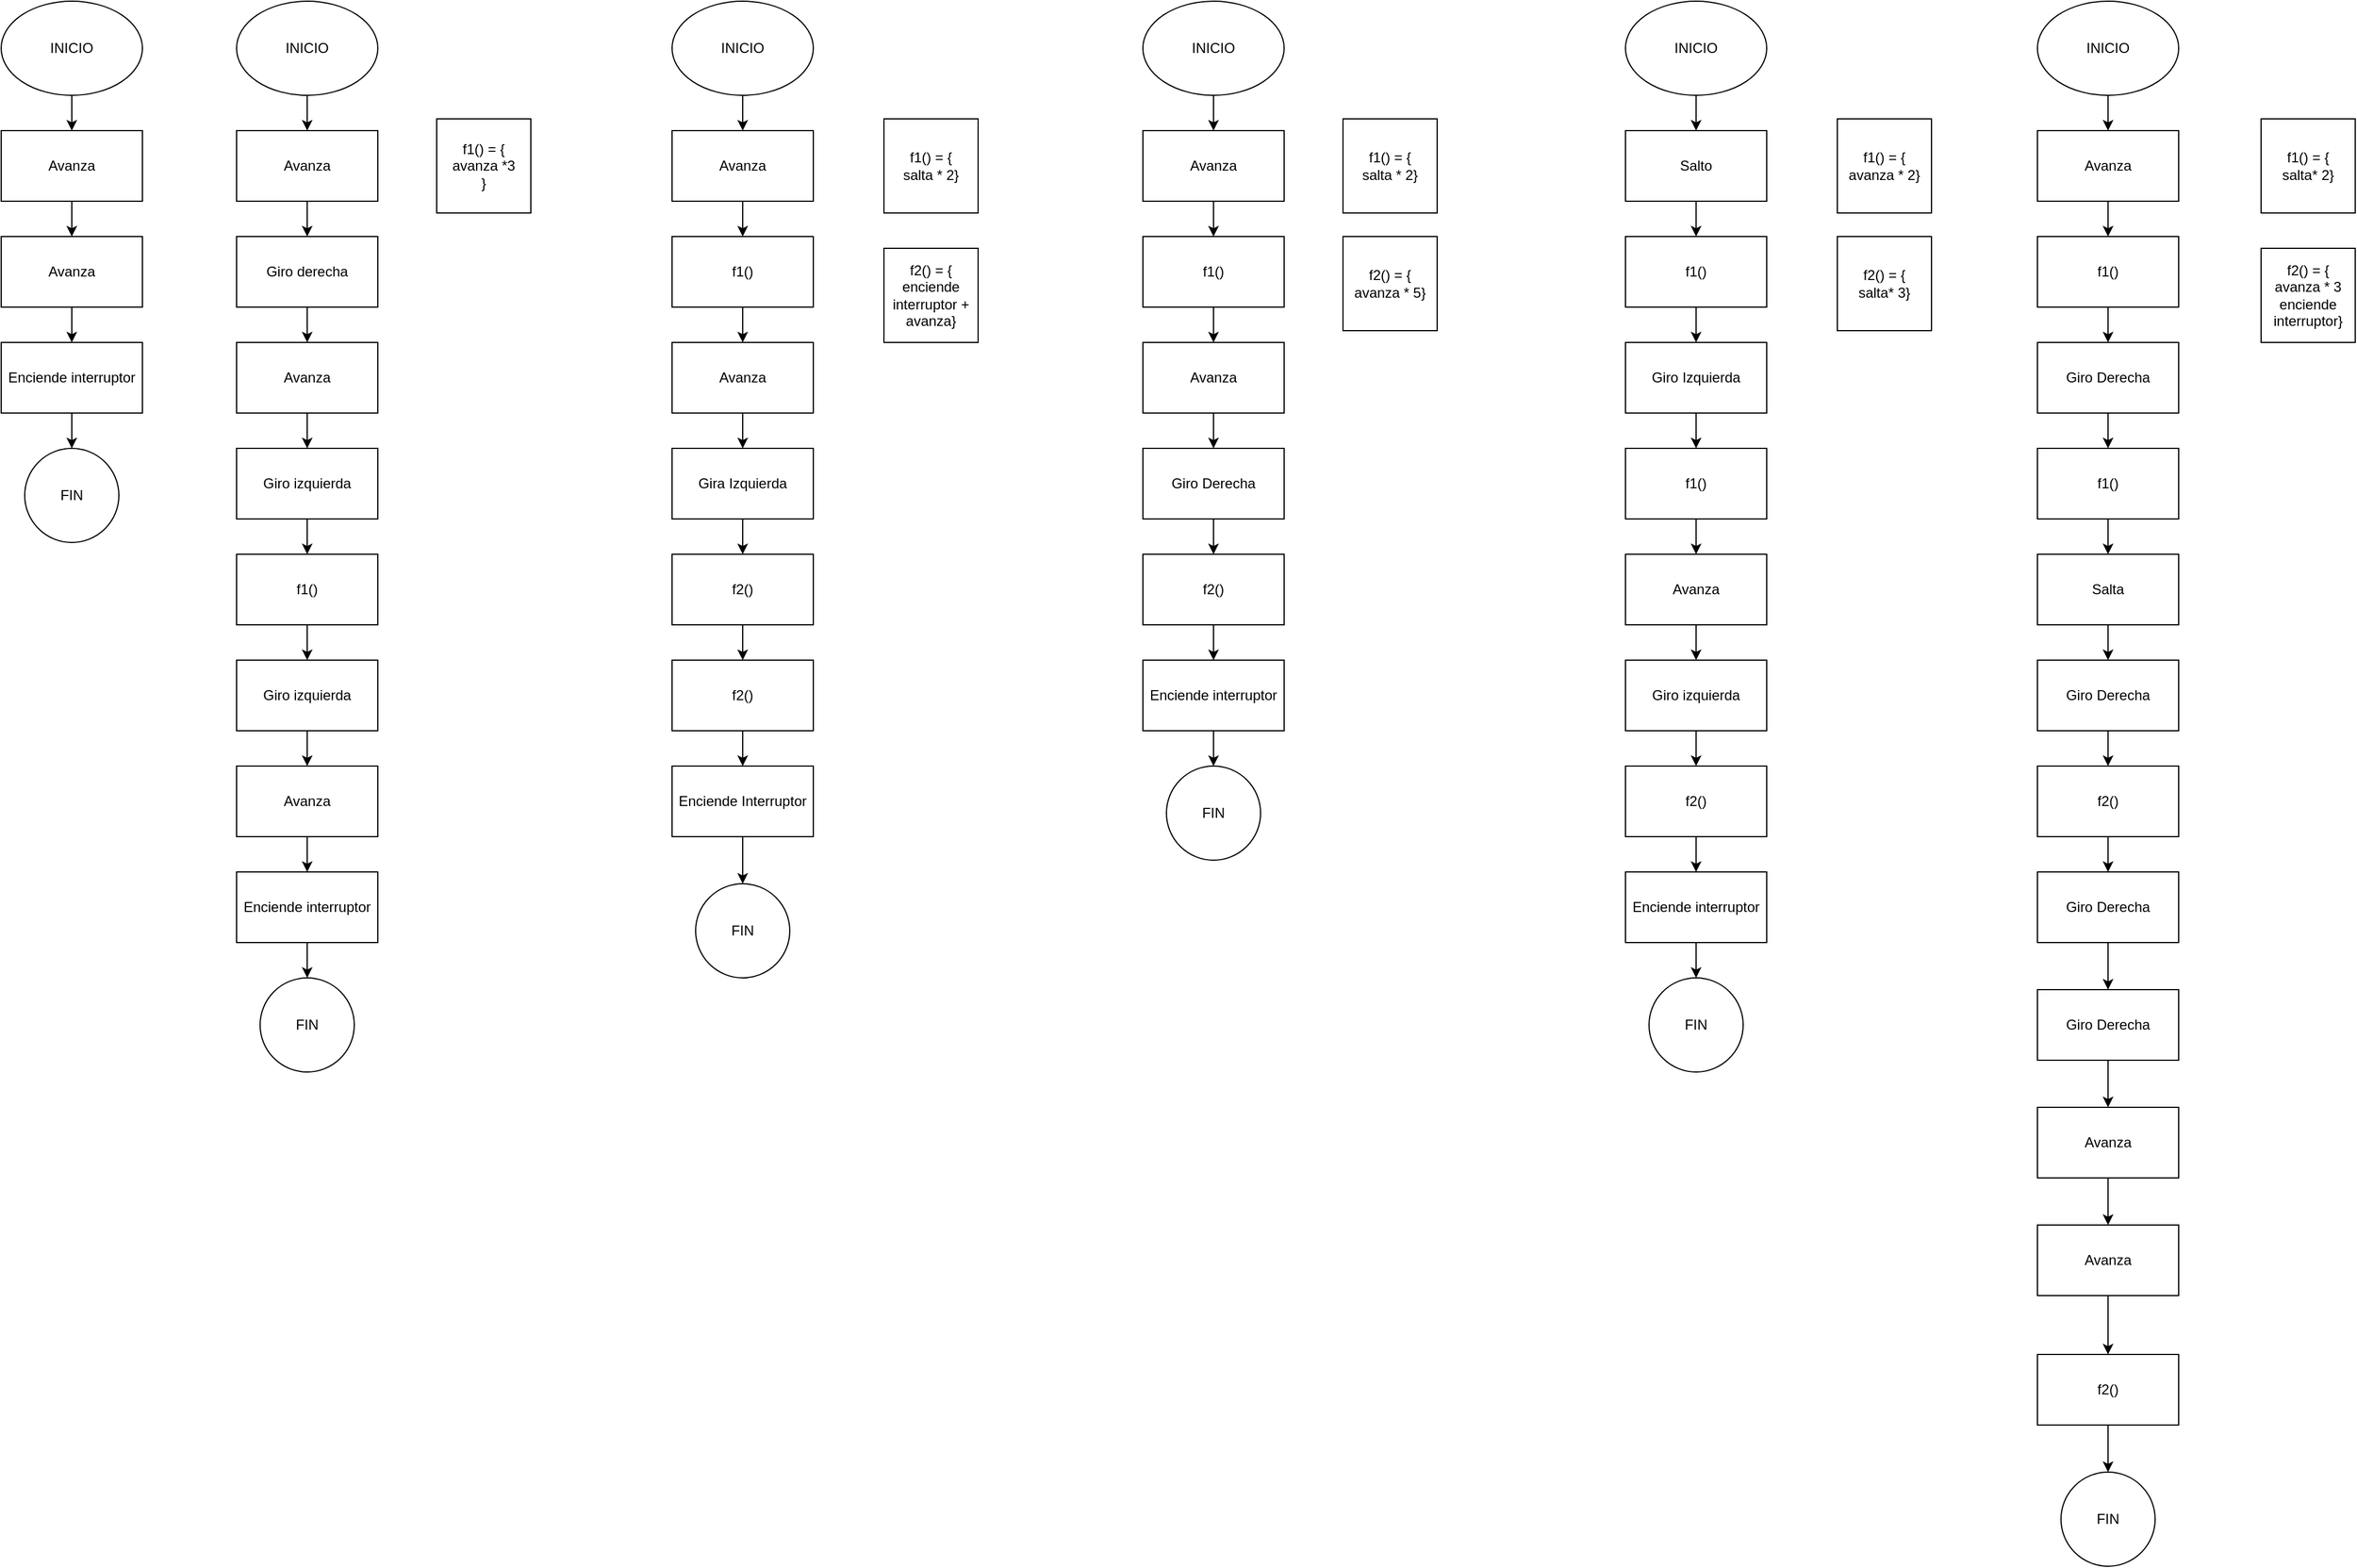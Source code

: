 <mxfile version="21.6.9" type="github">
  <diagram name="Página-1" id="Z_8QZbGZmjloagxHLasW">
    <mxGraphModel dx="1120" dy="478" grid="1" gridSize="10" guides="1" tooltips="1" connect="1" arrows="1" fold="1" page="1" pageScale="1" pageWidth="827" pageHeight="1169" math="0" shadow="0">
      <root>
        <mxCell id="0" />
        <mxCell id="1" parent="0" />
        <mxCell id="EztPIS8EUHxAQPm5CFUI-3" value="" style="edgeStyle=orthogonalEdgeStyle;rounded=0;orthogonalLoop=1;jettySize=auto;html=1;" edge="1" parent="1" source="EztPIS8EUHxAQPm5CFUI-1" target="EztPIS8EUHxAQPm5CFUI-2">
          <mxGeometry relative="1" as="geometry" />
        </mxCell>
        <mxCell id="EztPIS8EUHxAQPm5CFUI-1" value="INICIO" style="ellipse;whiteSpace=wrap;html=1;" vertex="1" parent="1">
          <mxGeometry x="50" width="120" height="80" as="geometry" />
        </mxCell>
        <mxCell id="EztPIS8EUHxAQPm5CFUI-5" value="" style="edgeStyle=orthogonalEdgeStyle;rounded=0;orthogonalLoop=1;jettySize=auto;html=1;" edge="1" parent="1" source="EztPIS8EUHxAQPm5CFUI-2" target="EztPIS8EUHxAQPm5CFUI-4">
          <mxGeometry relative="1" as="geometry" />
        </mxCell>
        <mxCell id="EztPIS8EUHxAQPm5CFUI-2" value="Avanza" style="whiteSpace=wrap;html=1;" vertex="1" parent="1">
          <mxGeometry x="50" y="110" width="120" height="60" as="geometry" />
        </mxCell>
        <mxCell id="EztPIS8EUHxAQPm5CFUI-7" value="" style="edgeStyle=orthogonalEdgeStyle;rounded=0;orthogonalLoop=1;jettySize=auto;html=1;" edge="1" parent="1" source="EztPIS8EUHxAQPm5CFUI-4" target="EztPIS8EUHxAQPm5CFUI-6">
          <mxGeometry relative="1" as="geometry" />
        </mxCell>
        <mxCell id="EztPIS8EUHxAQPm5CFUI-4" value="Avanza" style="whiteSpace=wrap;html=1;" vertex="1" parent="1">
          <mxGeometry x="50" y="200" width="120" height="60" as="geometry" />
        </mxCell>
        <mxCell id="EztPIS8EUHxAQPm5CFUI-90" value="" style="edgeStyle=orthogonalEdgeStyle;rounded=0;orthogonalLoop=1;jettySize=auto;html=1;" edge="1" parent="1" source="EztPIS8EUHxAQPm5CFUI-6" target="EztPIS8EUHxAQPm5CFUI-89">
          <mxGeometry relative="1" as="geometry" />
        </mxCell>
        <mxCell id="EztPIS8EUHxAQPm5CFUI-6" value="Enciende interruptor" style="whiteSpace=wrap;html=1;" vertex="1" parent="1">
          <mxGeometry x="50" y="290" width="120" height="60" as="geometry" />
        </mxCell>
        <mxCell id="EztPIS8EUHxAQPm5CFUI-10" value="" style="edgeStyle=orthogonalEdgeStyle;rounded=0;orthogonalLoop=1;jettySize=auto;html=1;" edge="1" parent="1" source="EztPIS8EUHxAQPm5CFUI-8" target="EztPIS8EUHxAQPm5CFUI-9">
          <mxGeometry relative="1" as="geometry" />
        </mxCell>
        <mxCell id="EztPIS8EUHxAQPm5CFUI-8" value="INICIO" style="ellipse;whiteSpace=wrap;html=1;" vertex="1" parent="1">
          <mxGeometry x="250" width="120" height="80" as="geometry" />
        </mxCell>
        <mxCell id="EztPIS8EUHxAQPm5CFUI-12" value="" style="edgeStyle=orthogonalEdgeStyle;rounded=0;orthogonalLoop=1;jettySize=auto;html=1;" edge="1" parent="1" source="EztPIS8EUHxAQPm5CFUI-9" target="EztPIS8EUHxAQPm5CFUI-11">
          <mxGeometry relative="1" as="geometry" />
        </mxCell>
        <mxCell id="EztPIS8EUHxAQPm5CFUI-9" value="Avanza" style="whiteSpace=wrap;html=1;" vertex="1" parent="1">
          <mxGeometry x="250" y="110" width="120" height="60" as="geometry" />
        </mxCell>
        <mxCell id="EztPIS8EUHxAQPm5CFUI-14" value="" style="edgeStyle=orthogonalEdgeStyle;rounded=0;orthogonalLoop=1;jettySize=auto;html=1;" edge="1" parent="1" source="EztPIS8EUHxAQPm5CFUI-11" target="EztPIS8EUHxAQPm5CFUI-13">
          <mxGeometry relative="1" as="geometry" />
        </mxCell>
        <mxCell id="EztPIS8EUHxAQPm5CFUI-11" value="Giro derecha" style="whiteSpace=wrap;html=1;" vertex="1" parent="1">
          <mxGeometry x="250" y="200" width="120" height="60" as="geometry" />
        </mxCell>
        <mxCell id="EztPIS8EUHxAQPm5CFUI-16" value="" style="edgeStyle=orthogonalEdgeStyle;rounded=0;orthogonalLoop=1;jettySize=auto;html=1;" edge="1" parent="1" source="EztPIS8EUHxAQPm5CFUI-13" target="EztPIS8EUHxAQPm5CFUI-15">
          <mxGeometry relative="1" as="geometry" />
        </mxCell>
        <mxCell id="EztPIS8EUHxAQPm5CFUI-13" value="Avanza" style="whiteSpace=wrap;html=1;" vertex="1" parent="1">
          <mxGeometry x="250" y="290" width="120" height="60" as="geometry" />
        </mxCell>
        <mxCell id="EztPIS8EUHxAQPm5CFUI-18" value="" style="edgeStyle=orthogonalEdgeStyle;rounded=0;orthogonalLoop=1;jettySize=auto;html=1;" edge="1" parent="1" source="EztPIS8EUHxAQPm5CFUI-15" target="EztPIS8EUHxAQPm5CFUI-17">
          <mxGeometry relative="1" as="geometry" />
        </mxCell>
        <mxCell id="EztPIS8EUHxAQPm5CFUI-15" value="Giro izquierda" style="whiteSpace=wrap;html=1;" vertex="1" parent="1">
          <mxGeometry x="250" y="380" width="120" height="60" as="geometry" />
        </mxCell>
        <mxCell id="EztPIS8EUHxAQPm5CFUI-21" value="" style="edgeStyle=orthogonalEdgeStyle;rounded=0;orthogonalLoop=1;jettySize=auto;html=1;" edge="1" parent="1" source="EztPIS8EUHxAQPm5CFUI-17" target="EztPIS8EUHxAQPm5CFUI-20">
          <mxGeometry relative="1" as="geometry" />
        </mxCell>
        <mxCell id="EztPIS8EUHxAQPm5CFUI-17" value="f1()" style="whiteSpace=wrap;html=1;" vertex="1" parent="1">
          <mxGeometry x="250" y="470" width="120" height="60" as="geometry" />
        </mxCell>
        <mxCell id="EztPIS8EUHxAQPm5CFUI-19" value="f1() = {&lt;br&gt;avanza *3&lt;br&gt;}" style="whiteSpace=wrap;html=1;aspect=fixed;" vertex="1" parent="1">
          <mxGeometry x="420" y="100" width="80" height="80" as="geometry" />
        </mxCell>
        <mxCell id="EztPIS8EUHxAQPm5CFUI-23" value="" style="edgeStyle=orthogonalEdgeStyle;rounded=0;orthogonalLoop=1;jettySize=auto;html=1;" edge="1" parent="1" source="EztPIS8EUHxAQPm5CFUI-20" target="EztPIS8EUHxAQPm5CFUI-22">
          <mxGeometry relative="1" as="geometry" />
        </mxCell>
        <mxCell id="EztPIS8EUHxAQPm5CFUI-20" value="Giro izquierda" style="whiteSpace=wrap;html=1;" vertex="1" parent="1">
          <mxGeometry x="250" y="560" width="120" height="60" as="geometry" />
        </mxCell>
        <mxCell id="EztPIS8EUHxAQPm5CFUI-25" value="" style="edgeStyle=orthogonalEdgeStyle;rounded=0;orthogonalLoop=1;jettySize=auto;html=1;" edge="1" parent="1" source="EztPIS8EUHxAQPm5CFUI-22" target="EztPIS8EUHxAQPm5CFUI-24">
          <mxGeometry relative="1" as="geometry" />
        </mxCell>
        <mxCell id="EztPIS8EUHxAQPm5CFUI-22" value="Avanza" style="whiteSpace=wrap;html=1;" vertex="1" parent="1">
          <mxGeometry x="250" y="650" width="120" height="60" as="geometry" />
        </mxCell>
        <mxCell id="EztPIS8EUHxAQPm5CFUI-88" value="" style="edgeStyle=orthogonalEdgeStyle;rounded=0;orthogonalLoop=1;jettySize=auto;html=1;" edge="1" parent="1" source="EztPIS8EUHxAQPm5CFUI-24" target="EztPIS8EUHxAQPm5CFUI-87">
          <mxGeometry relative="1" as="geometry" />
        </mxCell>
        <mxCell id="EztPIS8EUHxAQPm5CFUI-24" value="Enciende interruptor" style="whiteSpace=wrap;html=1;" vertex="1" parent="1">
          <mxGeometry x="250" y="740" width="120" height="60" as="geometry" />
        </mxCell>
        <mxCell id="EztPIS8EUHxAQPm5CFUI-28" value="" style="edgeStyle=orthogonalEdgeStyle;rounded=0;orthogonalLoop=1;jettySize=auto;html=1;" edge="1" parent="1" source="EztPIS8EUHxAQPm5CFUI-26" target="EztPIS8EUHxAQPm5CFUI-27">
          <mxGeometry relative="1" as="geometry" />
        </mxCell>
        <mxCell id="EztPIS8EUHxAQPm5CFUI-26" value="INICIO" style="ellipse;whiteSpace=wrap;html=1;" vertex="1" parent="1">
          <mxGeometry x="620" width="120" height="80" as="geometry" />
        </mxCell>
        <mxCell id="EztPIS8EUHxAQPm5CFUI-30" value="" style="edgeStyle=orthogonalEdgeStyle;rounded=0;orthogonalLoop=1;jettySize=auto;html=1;" edge="1" parent="1" source="EztPIS8EUHxAQPm5CFUI-27" target="EztPIS8EUHxAQPm5CFUI-29">
          <mxGeometry relative="1" as="geometry" />
        </mxCell>
        <mxCell id="EztPIS8EUHxAQPm5CFUI-27" value="Avanza" style="whiteSpace=wrap;html=1;" vertex="1" parent="1">
          <mxGeometry x="620" y="110" width="120" height="60" as="geometry" />
        </mxCell>
        <mxCell id="EztPIS8EUHxAQPm5CFUI-34" value="" style="edgeStyle=orthogonalEdgeStyle;rounded=0;orthogonalLoop=1;jettySize=auto;html=1;" edge="1" parent="1" source="EztPIS8EUHxAQPm5CFUI-29" target="EztPIS8EUHxAQPm5CFUI-33">
          <mxGeometry relative="1" as="geometry" />
        </mxCell>
        <mxCell id="EztPIS8EUHxAQPm5CFUI-29" value="f1()" style="whiteSpace=wrap;html=1;" vertex="1" parent="1">
          <mxGeometry x="620" y="200" width="120" height="60" as="geometry" />
        </mxCell>
        <mxCell id="EztPIS8EUHxAQPm5CFUI-32" value="f1() = {&lt;br&gt;salta * 2}" style="whiteSpace=wrap;html=1;aspect=fixed;" vertex="1" parent="1">
          <mxGeometry x="800" y="100" width="80" height="80" as="geometry" />
        </mxCell>
        <mxCell id="EztPIS8EUHxAQPm5CFUI-36" value="" style="edgeStyle=orthogonalEdgeStyle;rounded=0;orthogonalLoop=1;jettySize=auto;html=1;" edge="1" parent="1" source="EztPIS8EUHxAQPm5CFUI-33" target="EztPIS8EUHxAQPm5CFUI-35">
          <mxGeometry relative="1" as="geometry" />
        </mxCell>
        <mxCell id="EztPIS8EUHxAQPm5CFUI-33" value="Avanza" style="whiteSpace=wrap;html=1;" vertex="1" parent="1">
          <mxGeometry x="620" y="290" width="120" height="60" as="geometry" />
        </mxCell>
        <mxCell id="EztPIS8EUHxAQPm5CFUI-38" value="" style="edgeStyle=orthogonalEdgeStyle;rounded=0;orthogonalLoop=1;jettySize=auto;html=1;" edge="1" parent="1" source="EztPIS8EUHxAQPm5CFUI-35" target="EztPIS8EUHxAQPm5CFUI-37">
          <mxGeometry relative="1" as="geometry" />
        </mxCell>
        <mxCell id="EztPIS8EUHxAQPm5CFUI-35" value="Gira Izquierda" style="whiteSpace=wrap;html=1;" vertex="1" parent="1">
          <mxGeometry x="620" y="380" width="120" height="60" as="geometry" />
        </mxCell>
        <mxCell id="EztPIS8EUHxAQPm5CFUI-41" value="" style="edgeStyle=orthogonalEdgeStyle;rounded=0;orthogonalLoop=1;jettySize=auto;html=1;" edge="1" parent="1" source="EztPIS8EUHxAQPm5CFUI-37" target="EztPIS8EUHxAQPm5CFUI-40">
          <mxGeometry relative="1" as="geometry" />
        </mxCell>
        <mxCell id="EztPIS8EUHxAQPm5CFUI-37" value="f2()" style="whiteSpace=wrap;html=1;" vertex="1" parent="1">
          <mxGeometry x="620" y="470" width="120" height="60" as="geometry" />
        </mxCell>
        <mxCell id="EztPIS8EUHxAQPm5CFUI-39" value="f2() = {&lt;br&gt;enciende interruptor + avanza}" style="whiteSpace=wrap;html=1;aspect=fixed;" vertex="1" parent="1">
          <mxGeometry x="800" y="210" width="80" height="80" as="geometry" />
        </mxCell>
        <mxCell id="EztPIS8EUHxAQPm5CFUI-43" value="" style="edgeStyle=orthogonalEdgeStyle;rounded=0;orthogonalLoop=1;jettySize=auto;html=1;" edge="1" parent="1" source="EztPIS8EUHxAQPm5CFUI-40" target="EztPIS8EUHxAQPm5CFUI-42">
          <mxGeometry relative="1" as="geometry" />
        </mxCell>
        <mxCell id="EztPIS8EUHxAQPm5CFUI-40" value="f2()" style="whiteSpace=wrap;html=1;" vertex="1" parent="1">
          <mxGeometry x="620" y="560" width="120" height="60" as="geometry" />
        </mxCell>
        <mxCell id="EztPIS8EUHxAQPm5CFUI-86" value="" style="edgeStyle=orthogonalEdgeStyle;rounded=0;orthogonalLoop=1;jettySize=auto;html=1;" edge="1" parent="1" source="EztPIS8EUHxAQPm5CFUI-42" target="EztPIS8EUHxAQPm5CFUI-85">
          <mxGeometry relative="1" as="geometry" />
        </mxCell>
        <mxCell id="EztPIS8EUHxAQPm5CFUI-42" value="Enciende Interruptor" style="whiteSpace=wrap;html=1;" vertex="1" parent="1">
          <mxGeometry x="620" y="650" width="120" height="60" as="geometry" />
        </mxCell>
        <mxCell id="EztPIS8EUHxAQPm5CFUI-46" value="" style="edgeStyle=orthogonalEdgeStyle;rounded=0;orthogonalLoop=1;jettySize=auto;html=1;" edge="1" parent="1" source="EztPIS8EUHxAQPm5CFUI-44" target="EztPIS8EUHxAQPm5CFUI-45">
          <mxGeometry relative="1" as="geometry" />
        </mxCell>
        <mxCell id="EztPIS8EUHxAQPm5CFUI-44" value="INICIO" style="ellipse;whiteSpace=wrap;html=1;" vertex="1" parent="1">
          <mxGeometry x="1020" width="120" height="80" as="geometry" />
        </mxCell>
        <mxCell id="EztPIS8EUHxAQPm5CFUI-48" value="" style="edgeStyle=orthogonalEdgeStyle;rounded=0;orthogonalLoop=1;jettySize=auto;html=1;" edge="1" parent="1" source="EztPIS8EUHxAQPm5CFUI-45" target="EztPIS8EUHxAQPm5CFUI-47">
          <mxGeometry relative="1" as="geometry" />
        </mxCell>
        <mxCell id="EztPIS8EUHxAQPm5CFUI-45" value="Avanza" style="whiteSpace=wrap;html=1;" vertex="1" parent="1">
          <mxGeometry x="1020" y="110" width="120" height="60" as="geometry" />
        </mxCell>
        <mxCell id="EztPIS8EUHxAQPm5CFUI-51" value="" style="edgeStyle=orthogonalEdgeStyle;rounded=0;orthogonalLoop=1;jettySize=auto;html=1;" edge="1" parent="1" source="EztPIS8EUHxAQPm5CFUI-47" target="EztPIS8EUHxAQPm5CFUI-50">
          <mxGeometry relative="1" as="geometry" />
        </mxCell>
        <mxCell id="EztPIS8EUHxAQPm5CFUI-47" value="f1()" style="whiteSpace=wrap;html=1;" vertex="1" parent="1">
          <mxGeometry x="1020" y="200" width="120" height="60" as="geometry" />
        </mxCell>
        <mxCell id="EztPIS8EUHxAQPm5CFUI-49" value="f1() = {&lt;br&gt;salta * 2}" style="whiteSpace=wrap;html=1;aspect=fixed;" vertex="1" parent="1">
          <mxGeometry x="1190" y="100" width="80" height="80" as="geometry" />
        </mxCell>
        <mxCell id="EztPIS8EUHxAQPm5CFUI-53" value="" style="edgeStyle=orthogonalEdgeStyle;rounded=0;orthogonalLoop=1;jettySize=auto;html=1;" edge="1" parent="1" source="EztPIS8EUHxAQPm5CFUI-50" target="EztPIS8EUHxAQPm5CFUI-52">
          <mxGeometry relative="1" as="geometry" />
        </mxCell>
        <mxCell id="EztPIS8EUHxAQPm5CFUI-50" value="Avanza" style="whiteSpace=wrap;html=1;" vertex="1" parent="1">
          <mxGeometry x="1020" y="290" width="120" height="60" as="geometry" />
        </mxCell>
        <mxCell id="EztPIS8EUHxAQPm5CFUI-55" value="" style="edgeStyle=orthogonalEdgeStyle;rounded=0;orthogonalLoop=1;jettySize=auto;html=1;" edge="1" parent="1" source="EztPIS8EUHxAQPm5CFUI-52" target="EztPIS8EUHxAQPm5CFUI-54">
          <mxGeometry relative="1" as="geometry" />
        </mxCell>
        <mxCell id="EztPIS8EUHxAQPm5CFUI-52" value="Giro Derecha" style="whiteSpace=wrap;html=1;" vertex="1" parent="1">
          <mxGeometry x="1020" y="380" width="120" height="60" as="geometry" />
        </mxCell>
        <mxCell id="EztPIS8EUHxAQPm5CFUI-58" value="" style="edgeStyle=orthogonalEdgeStyle;rounded=0;orthogonalLoop=1;jettySize=auto;html=1;" edge="1" parent="1" source="EztPIS8EUHxAQPm5CFUI-54" target="EztPIS8EUHxAQPm5CFUI-57">
          <mxGeometry relative="1" as="geometry" />
        </mxCell>
        <mxCell id="EztPIS8EUHxAQPm5CFUI-54" value="f2()" style="whiteSpace=wrap;html=1;" vertex="1" parent="1">
          <mxGeometry x="1020" y="470" width="120" height="60" as="geometry" />
        </mxCell>
        <mxCell id="EztPIS8EUHxAQPm5CFUI-56" value="f2() = {&lt;br&gt;avanza * 5}" style="whiteSpace=wrap;html=1;aspect=fixed;" vertex="1" parent="1">
          <mxGeometry x="1190" y="200" width="80" height="80" as="geometry" />
        </mxCell>
        <mxCell id="EztPIS8EUHxAQPm5CFUI-84" value="" style="edgeStyle=orthogonalEdgeStyle;rounded=0;orthogonalLoop=1;jettySize=auto;html=1;" edge="1" parent="1" source="EztPIS8EUHxAQPm5CFUI-57" target="EztPIS8EUHxAQPm5CFUI-83">
          <mxGeometry relative="1" as="geometry" />
        </mxCell>
        <mxCell id="EztPIS8EUHxAQPm5CFUI-57" value="Enciende interruptor" style="whiteSpace=wrap;html=1;" vertex="1" parent="1">
          <mxGeometry x="1020" y="560" width="120" height="60" as="geometry" />
        </mxCell>
        <mxCell id="EztPIS8EUHxAQPm5CFUI-63" value="" style="edgeStyle=orthogonalEdgeStyle;rounded=0;orthogonalLoop=1;jettySize=auto;html=1;" edge="1" parent="1" source="EztPIS8EUHxAQPm5CFUI-59" target="EztPIS8EUHxAQPm5CFUI-62">
          <mxGeometry relative="1" as="geometry" />
        </mxCell>
        <mxCell id="EztPIS8EUHxAQPm5CFUI-59" value="INICIO" style="ellipse;whiteSpace=wrap;html=1;" vertex="1" parent="1">
          <mxGeometry x="1430" width="120" height="80" as="geometry" />
        </mxCell>
        <mxCell id="EztPIS8EUHxAQPm5CFUI-65" value="" style="edgeStyle=orthogonalEdgeStyle;rounded=0;orthogonalLoop=1;jettySize=auto;html=1;" edge="1" parent="1" source="EztPIS8EUHxAQPm5CFUI-62" target="EztPIS8EUHxAQPm5CFUI-64">
          <mxGeometry relative="1" as="geometry" />
        </mxCell>
        <mxCell id="EztPIS8EUHxAQPm5CFUI-62" value="Salto" style="whiteSpace=wrap;html=1;" vertex="1" parent="1">
          <mxGeometry x="1430" y="110" width="120" height="60" as="geometry" />
        </mxCell>
        <mxCell id="EztPIS8EUHxAQPm5CFUI-68" value="" style="edgeStyle=orthogonalEdgeStyle;rounded=0;orthogonalLoop=1;jettySize=auto;html=1;" edge="1" parent="1" source="EztPIS8EUHxAQPm5CFUI-64" target="EztPIS8EUHxAQPm5CFUI-67">
          <mxGeometry relative="1" as="geometry" />
        </mxCell>
        <mxCell id="EztPIS8EUHxAQPm5CFUI-64" value="f1()" style="whiteSpace=wrap;html=1;" vertex="1" parent="1">
          <mxGeometry x="1430" y="200" width="120" height="60" as="geometry" />
        </mxCell>
        <mxCell id="EztPIS8EUHxAQPm5CFUI-66" value="f1() = {&lt;br&gt;avanza * 2}" style="whiteSpace=wrap;html=1;aspect=fixed;" vertex="1" parent="1">
          <mxGeometry x="1610" y="100" width="80" height="80" as="geometry" />
        </mxCell>
        <mxCell id="EztPIS8EUHxAQPm5CFUI-70" value="" style="edgeStyle=orthogonalEdgeStyle;rounded=0;orthogonalLoop=1;jettySize=auto;html=1;" edge="1" parent="1" source="EztPIS8EUHxAQPm5CFUI-67" target="EztPIS8EUHxAQPm5CFUI-69">
          <mxGeometry relative="1" as="geometry" />
        </mxCell>
        <mxCell id="EztPIS8EUHxAQPm5CFUI-67" value="Giro Izquierda" style="whiteSpace=wrap;html=1;" vertex="1" parent="1">
          <mxGeometry x="1430" y="290" width="120" height="60" as="geometry" />
        </mxCell>
        <mxCell id="EztPIS8EUHxAQPm5CFUI-72" value="" style="edgeStyle=orthogonalEdgeStyle;rounded=0;orthogonalLoop=1;jettySize=auto;html=1;" edge="1" parent="1" source="EztPIS8EUHxAQPm5CFUI-69" target="EztPIS8EUHxAQPm5CFUI-71">
          <mxGeometry relative="1" as="geometry" />
        </mxCell>
        <mxCell id="EztPIS8EUHxAQPm5CFUI-69" value="f1()" style="whiteSpace=wrap;html=1;" vertex="1" parent="1">
          <mxGeometry x="1430" y="380" width="120" height="60" as="geometry" />
        </mxCell>
        <mxCell id="EztPIS8EUHxAQPm5CFUI-74" value="" style="edgeStyle=orthogonalEdgeStyle;rounded=0;orthogonalLoop=1;jettySize=auto;html=1;" edge="1" parent="1" source="EztPIS8EUHxAQPm5CFUI-71" target="EztPIS8EUHxAQPm5CFUI-73">
          <mxGeometry relative="1" as="geometry" />
        </mxCell>
        <mxCell id="EztPIS8EUHxAQPm5CFUI-71" value="Avanza" style="whiteSpace=wrap;html=1;" vertex="1" parent="1">
          <mxGeometry x="1430" y="470" width="120" height="60" as="geometry" />
        </mxCell>
        <mxCell id="EztPIS8EUHxAQPm5CFUI-76" value="" style="edgeStyle=orthogonalEdgeStyle;rounded=0;orthogonalLoop=1;jettySize=auto;html=1;" edge="1" parent="1" source="EztPIS8EUHxAQPm5CFUI-73" target="EztPIS8EUHxAQPm5CFUI-75">
          <mxGeometry relative="1" as="geometry" />
        </mxCell>
        <mxCell id="EztPIS8EUHxAQPm5CFUI-73" value="Giro izquierda" style="whiteSpace=wrap;html=1;" vertex="1" parent="1">
          <mxGeometry x="1430" y="560" width="120" height="60" as="geometry" />
        </mxCell>
        <mxCell id="EztPIS8EUHxAQPm5CFUI-79" value="" style="edgeStyle=orthogonalEdgeStyle;rounded=0;orthogonalLoop=1;jettySize=auto;html=1;" edge="1" parent="1" source="EztPIS8EUHxAQPm5CFUI-75" target="EztPIS8EUHxAQPm5CFUI-78">
          <mxGeometry relative="1" as="geometry" />
        </mxCell>
        <mxCell id="EztPIS8EUHxAQPm5CFUI-75" value="f2()" style="whiteSpace=wrap;html=1;" vertex="1" parent="1">
          <mxGeometry x="1430" y="650" width="120" height="60" as="geometry" />
        </mxCell>
        <mxCell id="EztPIS8EUHxAQPm5CFUI-77" value="f2() = {&lt;br&gt;salta* 3}" style="whiteSpace=wrap;html=1;aspect=fixed;" vertex="1" parent="1">
          <mxGeometry x="1610" y="200" width="80" height="80" as="geometry" />
        </mxCell>
        <mxCell id="EztPIS8EUHxAQPm5CFUI-82" value="" style="edgeStyle=orthogonalEdgeStyle;rounded=0;orthogonalLoop=1;jettySize=auto;html=1;" edge="1" parent="1" source="EztPIS8EUHxAQPm5CFUI-78" target="EztPIS8EUHxAQPm5CFUI-81">
          <mxGeometry relative="1" as="geometry" />
        </mxCell>
        <mxCell id="EztPIS8EUHxAQPm5CFUI-78" value="Enciende interruptor" style="whiteSpace=wrap;html=1;" vertex="1" parent="1">
          <mxGeometry x="1430" y="740" width="120" height="60" as="geometry" />
        </mxCell>
        <mxCell id="EztPIS8EUHxAQPm5CFUI-81" value="FIN" style="ellipse;whiteSpace=wrap;html=1;" vertex="1" parent="1">
          <mxGeometry x="1450" y="830" width="80" height="80" as="geometry" />
        </mxCell>
        <mxCell id="EztPIS8EUHxAQPm5CFUI-83" value="FIN" style="ellipse;whiteSpace=wrap;html=1;" vertex="1" parent="1">
          <mxGeometry x="1040" y="650" width="80" height="80" as="geometry" />
        </mxCell>
        <mxCell id="EztPIS8EUHxAQPm5CFUI-85" value="FIN" style="ellipse;whiteSpace=wrap;html=1;" vertex="1" parent="1">
          <mxGeometry x="640" y="750" width="80" height="80" as="geometry" />
        </mxCell>
        <mxCell id="EztPIS8EUHxAQPm5CFUI-87" value="FIN" style="ellipse;whiteSpace=wrap;html=1;" vertex="1" parent="1">
          <mxGeometry x="270" y="830" width="80" height="80" as="geometry" />
        </mxCell>
        <mxCell id="EztPIS8EUHxAQPm5CFUI-89" value="FIN" style="ellipse;whiteSpace=wrap;html=1;" vertex="1" parent="1">
          <mxGeometry x="70" y="380" width="80" height="80" as="geometry" />
        </mxCell>
        <mxCell id="EztPIS8EUHxAQPm5CFUI-93" value="" style="edgeStyle=orthogonalEdgeStyle;rounded=0;orthogonalLoop=1;jettySize=auto;html=1;" edge="1" parent="1" source="EztPIS8EUHxAQPm5CFUI-91" target="EztPIS8EUHxAQPm5CFUI-92">
          <mxGeometry relative="1" as="geometry" />
        </mxCell>
        <mxCell id="EztPIS8EUHxAQPm5CFUI-91" value="INICIO" style="ellipse;whiteSpace=wrap;html=1;" vertex="1" parent="1">
          <mxGeometry x="1780" width="120" height="80" as="geometry" />
        </mxCell>
        <mxCell id="EztPIS8EUHxAQPm5CFUI-95" value="" style="edgeStyle=orthogonalEdgeStyle;rounded=0;orthogonalLoop=1;jettySize=auto;html=1;" edge="1" parent="1" source="EztPIS8EUHxAQPm5CFUI-92" target="EztPIS8EUHxAQPm5CFUI-94">
          <mxGeometry relative="1" as="geometry" />
        </mxCell>
        <mxCell id="EztPIS8EUHxAQPm5CFUI-92" value="Avanza" style="whiteSpace=wrap;html=1;" vertex="1" parent="1">
          <mxGeometry x="1780" y="110" width="120" height="60" as="geometry" />
        </mxCell>
        <mxCell id="EztPIS8EUHxAQPm5CFUI-99" value="" style="edgeStyle=orthogonalEdgeStyle;rounded=0;orthogonalLoop=1;jettySize=auto;html=1;" edge="1" parent="1" source="EztPIS8EUHxAQPm5CFUI-94" target="EztPIS8EUHxAQPm5CFUI-98">
          <mxGeometry relative="1" as="geometry" />
        </mxCell>
        <mxCell id="EztPIS8EUHxAQPm5CFUI-94" value="f1()" style="whiteSpace=wrap;html=1;" vertex="1" parent="1">
          <mxGeometry x="1780" y="200" width="120" height="60" as="geometry" />
        </mxCell>
        <mxCell id="EztPIS8EUHxAQPm5CFUI-97" value="f1() = {&lt;br&gt;salta* 2}" style="whiteSpace=wrap;html=1;aspect=fixed;" vertex="1" parent="1">
          <mxGeometry x="1970" y="100" width="80" height="80" as="geometry" />
        </mxCell>
        <mxCell id="EztPIS8EUHxAQPm5CFUI-101" value="" style="edgeStyle=orthogonalEdgeStyle;rounded=0;orthogonalLoop=1;jettySize=auto;html=1;" edge="1" parent="1" source="EztPIS8EUHxAQPm5CFUI-98" target="EztPIS8EUHxAQPm5CFUI-100">
          <mxGeometry relative="1" as="geometry" />
        </mxCell>
        <mxCell id="EztPIS8EUHxAQPm5CFUI-98" value="Giro Derecha" style="whiteSpace=wrap;html=1;" vertex="1" parent="1">
          <mxGeometry x="1780" y="290" width="120" height="60" as="geometry" />
        </mxCell>
        <mxCell id="EztPIS8EUHxAQPm5CFUI-103" value="" style="edgeStyle=orthogonalEdgeStyle;rounded=0;orthogonalLoop=1;jettySize=auto;html=1;" edge="1" parent="1" source="EztPIS8EUHxAQPm5CFUI-100" target="EztPIS8EUHxAQPm5CFUI-102">
          <mxGeometry relative="1" as="geometry" />
        </mxCell>
        <mxCell id="EztPIS8EUHxAQPm5CFUI-100" value="f1()" style="whiteSpace=wrap;html=1;" vertex="1" parent="1">
          <mxGeometry x="1780" y="380" width="120" height="60" as="geometry" />
        </mxCell>
        <mxCell id="EztPIS8EUHxAQPm5CFUI-105" value="" style="edgeStyle=orthogonalEdgeStyle;rounded=0;orthogonalLoop=1;jettySize=auto;html=1;" edge="1" parent="1" source="EztPIS8EUHxAQPm5CFUI-102" target="EztPIS8EUHxAQPm5CFUI-104">
          <mxGeometry relative="1" as="geometry" />
        </mxCell>
        <mxCell id="EztPIS8EUHxAQPm5CFUI-102" value="Salta" style="whiteSpace=wrap;html=1;" vertex="1" parent="1">
          <mxGeometry x="1780" y="470" width="120" height="60" as="geometry" />
        </mxCell>
        <mxCell id="EztPIS8EUHxAQPm5CFUI-107" value="" style="edgeStyle=orthogonalEdgeStyle;rounded=0;orthogonalLoop=1;jettySize=auto;html=1;" edge="1" parent="1" source="EztPIS8EUHxAQPm5CFUI-104" target="EztPIS8EUHxAQPm5CFUI-106">
          <mxGeometry relative="1" as="geometry" />
        </mxCell>
        <mxCell id="EztPIS8EUHxAQPm5CFUI-104" value="Giro Derecha" style="whiteSpace=wrap;html=1;" vertex="1" parent="1">
          <mxGeometry x="1780" y="560" width="120" height="60" as="geometry" />
        </mxCell>
        <mxCell id="EztPIS8EUHxAQPm5CFUI-110" value="" style="edgeStyle=orthogonalEdgeStyle;rounded=0;orthogonalLoop=1;jettySize=auto;html=1;" edge="1" parent="1" source="EztPIS8EUHxAQPm5CFUI-106" target="EztPIS8EUHxAQPm5CFUI-109">
          <mxGeometry relative="1" as="geometry" />
        </mxCell>
        <mxCell id="EztPIS8EUHxAQPm5CFUI-106" value="f2()" style="whiteSpace=wrap;html=1;" vertex="1" parent="1">
          <mxGeometry x="1780" y="650" width="120" height="60" as="geometry" />
        </mxCell>
        <mxCell id="EztPIS8EUHxAQPm5CFUI-108" value="f2() = {&lt;br&gt;avanza * 3&lt;br&gt;enciende interruptor}" style="whiteSpace=wrap;html=1;aspect=fixed;" vertex="1" parent="1">
          <mxGeometry x="1970" y="210" width="80" height="80" as="geometry" />
        </mxCell>
        <mxCell id="EztPIS8EUHxAQPm5CFUI-112" value="" style="edgeStyle=orthogonalEdgeStyle;rounded=0;orthogonalLoop=1;jettySize=auto;html=1;" edge="1" parent="1" source="EztPIS8EUHxAQPm5CFUI-109" target="EztPIS8EUHxAQPm5CFUI-111">
          <mxGeometry relative="1" as="geometry" />
        </mxCell>
        <mxCell id="EztPIS8EUHxAQPm5CFUI-109" value="Giro Derecha" style="whiteSpace=wrap;html=1;" vertex="1" parent="1">
          <mxGeometry x="1780" y="740" width="120" height="60" as="geometry" />
        </mxCell>
        <mxCell id="EztPIS8EUHxAQPm5CFUI-114" value="" style="edgeStyle=orthogonalEdgeStyle;rounded=0;orthogonalLoop=1;jettySize=auto;html=1;" edge="1" parent="1" source="EztPIS8EUHxAQPm5CFUI-111" target="EztPIS8EUHxAQPm5CFUI-113">
          <mxGeometry relative="1" as="geometry" />
        </mxCell>
        <mxCell id="EztPIS8EUHxAQPm5CFUI-111" value="Giro Derecha" style="whiteSpace=wrap;html=1;" vertex="1" parent="1">
          <mxGeometry x="1780" y="840" width="120" height="60" as="geometry" />
        </mxCell>
        <mxCell id="EztPIS8EUHxAQPm5CFUI-116" value="" style="edgeStyle=orthogonalEdgeStyle;rounded=0;orthogonalLoop=1;jettySize=auto;html=1;" edge="1" parent="1" source="EztPIS8EUHxAQPm5CFUI-113" target="EztPIS8EUHxAQPm5CFUI-115">
          <mxGeometry relative="1" as="geometry" />
        </mxCell>
        <mxCell id="EztPIS8EUHxAQPm5CFUI-113" value="Avanza" style="whiteSpace=wrap;html=1;" vertex="1" parent="1">
          <mxGeometry x="1780" y="940" width="120" height="60" as="geometry" />
        </mxCell>
        <mxCell id="EztPIS8EUHxAQPm5CFUI-118" value="" style="edgeStyle=orthogonalEdgeStyle;rounded=0;orthogonalLoop=1;jettySize=auto;html=1;" edge="1" parent="1" source="EztPIS8EUHxAQPm5CFUI-115" target="EztPIS8EUHxAQPm5CFUI-117">
          <mxGeometry relative="1" as="geometry" />
        </mxCell>
        <mxCell id="EztPIS8EUHxAQPm5CFUI-115" value="Avanza" style="whiteSpace=wrap;html=1;" vertex="1" parent="1">
          <mxGeometry x="1780" y="1040" width="120" height="60" as="geometry" />
        </mxCell>
        <mxCell id="EztPIS8EUHxAQPm5CFUI-120" value="" style="edgeStyle=orthogonalEdgeStyle;rounded=0;orthogonalLoop=1;jettySize=auto;html=1;" edge="1" parent="1" source="EztPIS8EUHxAQPm5CFUI-117" target="EztPIS8EUHxAQPm5CFUI-119">
          <mxGeometry relative="1" as="geometry" />
        </mxCell>
        <mxCell id="EztPIS8EUHxAQPm5CFUI-117" value="f2()" style="whiteSpace=wrap;html=1;" vertex="1" parent="1">
          <mxGeometry x="1780" y="1150" width="120" height="60" as="geometry" />
        </mxCell>
        <mxCell id="EztPIS8EUHxAQPm5CFUI-119" value="FIN" style="ellipse;whiteSpace=wrap;html=1;" vertex="1" parent="1">
          <mxGeometry x="1800" y="1250" width="80" height="80" as="geometry" />
        </mxCell>
      </root>
    </mxGraphModel>
  </diagram>
</mxfile>
